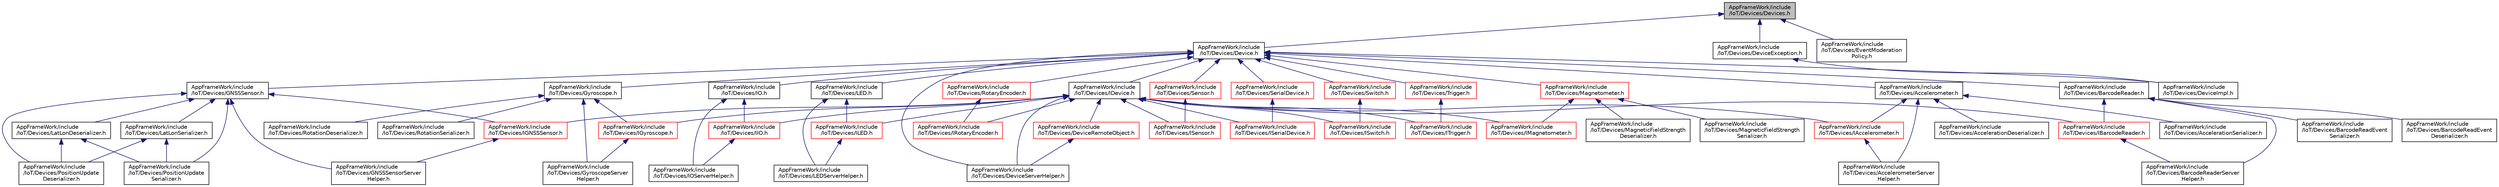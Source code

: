 digraph "AppFrameWork/include/IoT/Devices/Devices.h"
{
 // LATEX_PDF_SIZE
  edge [fontname="Helvetica",fontsize="10",labelfontname="Helvetica",labelfontsize="10"];
  node [fontname="Helvetica",fontsize="10",shape=record];
  Node1 [label="AppFrameWork/include\l/IoT/Devices/Devices.h",height=0.2,width=0.4,color="black", fillcolor="grey75", style="filled", fontcolor="black",tooltip=" "];
  Node1 -> Node2 [dir="back",color="midnightblue",fontsize="10",style="solid"];
  Node2 [label="AppFrameWork/include\l/IoT/Devices/Device.h",height=0.2,width=0.4,color="black", fillcolor="white", style="filled",URL="$Device_8h.html",tooltip=" "];
  Node2 -> Node3 [dir="back",color="midnightblue",fontsize="10",style="solid"];
  Node3 [label="AppFrameWork/include\l/IoT/Devices/Accelerometer.h",height=0.2,width=0.4,color="black", fillcolor="white", style="filled",URL="$Accelerometer_8h.html",tooltip=" "];
  Node3 -> Node4 [dir="back",color="midnightblue",fontsize="10",style="solid"];
  Node4 [label="AppFrameWork/include\l/IoT/Devices/AccelerationDeserializer.h",height=0.2,width=0.4,color="black", fillcolor="white", style="filled",URL="$AccelerationDeserializer_8h.html",tooltip=" "];
  Node3 -> Node5 [dir="back",color="midnightblue",fontsize="10",style="solid"];
  Node5 [label="AppFrameWork/include\l/IoT/Devices/AccelerationSerializer.h",height=0.2,width=0.4,color="black", fillcolor="white", style="filled",URL="$AccelerationSerializer_8h.html",tooltip=" "];
  Node3 -> Node6 [dir="back",color="midnightblue",fontsize="10",style="solid"];
  Node6 [label="AppFrameWork/include\l/IoT/Devices/AccelerometerServer\lHelper.h",height=0.2,width=0.4,color="black", fillcolor="white", style="filled",URL="$AccelerometerServerHelper_8h.html",tooltip=" "];
  Node3 -> Node7 [dir="back",color="midnightblue",fontsize="10",style="solid"];
  Node7 [label="AppFrameWork/include\l/IoT/Devices/IAccelerometer.h",height=0.2,width=0.4,color="red", fillcolor="white", style="filled",URL="$IAccelerometer_8h.html",tooltip=" "];
  Node7 -> Node6 [dir="back",color="midnightblue",fontsize="10",style="solid"];
  Node2 -> Node11 [dir="back",color="midnightblue",fontsize="10",style="solid"];
  Node11 [label="AppFrameWork/include\l/IoT/Devices/BarcodeReader.h",height=0.2,width=0.4,color="black", fillcolor="white", style="filled",URL="$BarcodeReader_8h.html",tooltip=" "];
  Node11 -> Node12 [dir="back",color="midnightblue",fontsize="10",style="solid"];
  Node12 [label="AppFrameWork/include\l/IoT/Devices/BarcodeReaderServer\lHelper.h",height=0.2,width=0.4,color="black", fillcolor="white", style="filled",URL="$BarcodeReaderServerHelper_8h.html",tooltip=" "];
  Node11 -> Node13 [dir="back",color="midnightblue",fontsize="10",style="solid"];
  Node13 [label="AppFrameWork/include\l/IoT/Devices/BarcodeReadEvent\lDeserializer.h",height=0.2,width=0.4,color="black", fillcolor="white", style="filled",URL="$BarcodeReadEventDeserializer_8h.html",tooltip=" "];
  Node11 -> Node14 [dir="back",color="midnightblue",fontsize="10",style="solid"];
  Node14 [label="AppFrameWork/include\l/IoT/Devices/BarcodeReadEvent\lSerializer.h",height=0.2,width=0.4,color="black", fillcolor="white", style="filled",URL="$BarcodeReadEventSerializer_8h.html",tooltip=" "];
  Node11 -> Node15 [dir="back",color="midnightblue",fontsize="10",style="solid"];
  Node15 [label="AppFrameWork/include\l/IoT/Devices/IBarcodeReader.h",height=0.2,width=0.4,color="red", fillcolor="white", style="filled",URL="$IBarcodeReader_8h.html",tooltip=" "];
  Node15 -> Node12 [dir="back",color="midnightblue",fontsize="10",style="solid"];
  Node2 -> Node19 [dir="back",color="midnightblue",fontsize="10",style="solid"];
  Node19 [label="AppFrameWork/include\l/IoT/Devices/DeviceImpl.h",height=0.2,width=0.4,color="black", fillcolor="white", style="filled",URL="$DeviceImpl_8h.html",tooltip=" "];
  Node2 -> Node20 [dir="back",color="midnightblue",fontsize="10",style="solid"];
  Node20 [label="AppFrameWork/include\l/IoT/Devices/DeviceServerHelper.h",height=0.2,width=0.4,color="black", fillcolor="white", style="filled",URL="$DeviceServerHelper_8h.html",tooltip=" "];
  Node2 -> Node21 [dir="back",color="midnightblue",fontsize="10",style="solid"];
  Node21 [label="AppFrameWork/include\l/IoT/Devices/GNSSSensor.h",height=0.2,width=0.4,color="black", fillcolor="white", style="filled",URL="$GNSSSensor_8h.html",tooltip=" "];
  Node21 -> Node22 [dir="back",color="midnightblue",fontsize="10",style="solid"];
  Node22 [label="AppFrameWork/include\l/IoT/Devices/GNSSSensorServer\lHelper.h",height=0.2,width=0.4,color="black", fillcolor="white", style="filled",URL="$GNSSSensorServerHelper_8h.html",tooltip=" "];
  Node21 -> Node23 [dir="back",color="midnightblue",fontsize="10",style="solid"];
  Node23 [label="AppFrameWork/include\l/IoT/Devices/IGNSSSensor.h",height=0.2,width=0.4,color="red", fillcolor="white", style="filled",URL="$IGNSSSensor_8h.html",tooltip=" "];
  Node23 -> Node22 [dir="back",color="midnightblue",fontsize="10",style="solid"];
  Node21 -> Node27 [dir="back",color="midnightblue",fontsize="10",style="solid"];
  Node27 [label="AppFrameWork/include\l/IoT/Devices/LatLonDeserializer.h",height=0.2,width=0.4,color="black", fillcolor="white", style="filled",URL="$LatLonDeserializer_8h.html",tooltip=" "];
  Node27 -> Node28 [dir="back",color="midnightblue",fontsize="10",style="solid"];
  Node28 [label="AppFrameWork/include\l/IoT/Devices/PositionUpdate\lDeserializer.h",height=0.2,width=0.4,color="black", fillcolor="white", style="filled",URL="$PositionUpdateDeserializer_8h.html",tooltip=" "];
  Node27 -> Node29 [dir="back",color="midnightblue",fontsize="10",style="solid"];
  Node29 [label="AppFrameWork/include\l/IoT/Devices/PositionUpdate\lSerializer.h",height=0.2,width=0.4,color="black", fillcolor="white", style="filled",URL="$PositionUpdateSerializer_8h.html",tooltip=" "];
  Node21 -> Node30 [dir="back",color="midnightblue",fontsize="10",style="solid"];
  Node30 [label="AppFrameWork/include\l/IoT/Devices/LatLonSerializer.h",height=0.2,width=0.4,color="black", fillcolor="white", style="filled",URL="$LatLonSerializer_8h.html",tooltip=" "];
  Node30 -> Node28 [dir="back",color="midnightblue",fontsize="10",style="solid"];
  Node30 -> Node29 [dir="back",color="midnightblue",fontsize="10",style="solid"];
  Node21 -> Node28 [dir="back",color="midnightblue",fontsize="10",style="solid"];
  Node21 -> Node29 [dir="back",color="midnightblue",fontsize="10",style="solid"];
  Node2 -> Node31 [dir="back",color="midnightblue",fontsize="10",style="solid"];
  Node31 [label="AppFrameWork/include\l/IoT/Devices/Gyroscope.h",height=0.2,width=0.4,color="black", fillcolor="white", style="filled",URL="$Gyroscope_8h.html",tooltip=" "];
  Node31 -> Node32 [dir="back",color="midnightblue",fontsize="10",style="solid"];
  Node32 [label="AppFrameWork/include\l/IoT/Devices/GyroscopeServer\lHelper.h",height=0.2,width=0.4,color="black", fillcolor="white", style="filled",URL="$GyroscopeServerHelper_8h.html",tooltip=" "];
  Node31 -> Node33 [dir="back",color="midnightblue",fontsize="10",style="solid"];
  Node33 [label="AppFrameWork/include\l/IoT/Devices/IGyroscope.h",height=0.2,width=0.4,color="red", fillcolor="white", style="filled",URL="$IGyroscope_8h.html",tooltip=" "];
  Node33 -> Node32 [dir="back",color="midnightblue",fontsize="10",style="solid"];
  Node31 -> Node37 [dir="back",color="midnightblue",fontsize="10",style="solid"];
  Node37 [label="AppFrameWork/include\l/IoT/Devices/RotationDeserializer.h",height=0.2,width=0.4,color="black", fillcolor="white", style="filled",URL="$RotationDeserializer_8h.html",tooltip=" "];
  Node31 -> Node38 [dir="back",color="midnightblue",fontsize="10",style="solid"];
  Node38 [label="AppFrameWork/include\l/IoT/Devices/RotationSerializer.h",height=0.2,width=0.4,color="black", fillcolor="white", style="filled",URL="$RotationSerializer_8h.html",tooltip=" "];
  Node2 -> Node39 [dir="back",color="midnightblue",fontsize="10",style="solid"];
  Node39 [label="AppFrameWork/include\l/IoT/Devices/IDevice.h",height=0.2,width=0.4,color="black", fillcolor="white", style="filled",URL="$IDevice_8h.html",tooltip=" "];
  Node39 -> Node40 [dir="back",color="midnightblue",fontsize="10",style="solid"];
  Node40 [label="AppFrameWork/include\l/IoT/Devices/DeviceRemoteObject.h",height=0.2,width=0.4,color="red", fillcolor="white", style="filled",URL="$DeviceRemoteObject_8h.html",tooltip=" "];
  Node40 -> Node20 [dir="back",color="midnightblue",fontsize="10",style="solid"];
  Node39 -> Node20 [dir="back",color="midnightblue",fontsize="10",style="solid"];
  Node39 -> Node7 [dir="back",color="midnightblue",fontsize="10",style="solid"];
  Node39 -> Node15 [dir="back",color="midnightblue",fontsize="10",style="solid"];
  Node39 -> Node23 [dir="back",color="midnightblue",fontsize="10",style="solid"];
  Node39 -> Node33 [dir="back",color="midnightblue",fontsize="10",style="solid"];
  Node39 -> Node42 [dir="back",color="midnightblue",fontsize="10",style="solid"];
  Node42 [label="AppFrameWork/include\l/IoT/Devices/IIO.h",height=0.2,width=0.4,color="red", fillcolor="white", style="filled",URL="$IIO_8h.html",tooltip=" "];
  Node42 -> Node45 [dir="back",color="midnightblue",fontsize="10",style="solid"];
  Node45 [label="AppFrameWork/include\l/IoT/Devices/IOServerHelper.h",height=0.2,width=0.4,color="black", fillcolor="white", style="filled",URL="$IOServerHelper_8h.html",tooltip=" "];
  Node39 -> Node47 [dir="back",color="midnightblue",fontsize="10",style="solid"];
  Node47 [label="AppFrameWork/include\l/IoT/Devices/ILED.h",height=0.2,width=0.4,color="red", fillcolor="white", style="filled",URL="$ILED_8h.html",tooltip=" "];
  Node47 -> Node49 [dir="back",color="midnightblue",fontsize="10",style="solid"];
  Node49 [label="AppFrameWork/include\l/IoT/Devices/LEDServerHelper.h",height=0.2,width=0.4,color="black", fillcolor="white", style="filled",URL="$LEDServerHelper_8h.html",tooltip=" "];
  Node39 -> Node51 [dir="back",color="midnightblue",fontsize="10",style="solid"];
  Node51 [label="AppFrameWork/include\l/IoT/Devices/IMagnetometer.h",height=0.2,width=0.4,color="red", fillcolor="white", style="filled",URL="$IMagnetometer_8h.html",tooltip=" "];
  Node39 -> Node56 [dir="back",color="midnightblue",fontsize="10",style="solid"];
  Node56 [label="AppFrameWork/include\l/IoT/Devices/IRotaryEncoder.h",height=0.2,width=0.4,color="red", fillcolor="white", style="filled",URL="$IRotaryEncoder_8h.html",tooltip=" "];
  Node39 -> Node61 [dir="back",color="midnightblue",fontsize="10",style="solid"];
  Node61 [label="AppFrameWork/include\l/IoT/Devices/ISensor.h",height=0.2,width=0.4,color="red", fillcolor="white", style="filled",URL="$ISensor_8h.html",tooltip=" "];
  Node39 -> Node66 [dir="back",color="midnightblue",fontsize="10",style="solid"];
  Node66 [label="AppFrameWork/include\l/IoT/Devices/ISerialDevice.h",height=0.2,width=0.4,color="red", fillcolor="white", style="filled",URL="$ISerialDevice_8h.html",tooltip=" "];
  Node39 -> Node71 [dir="back",color="midnightblue",fontsize="10",style="solid"];
  Node71 [label="AppFrameWork/include\l/IoT/Devices/ISwitch.h",height=0.2,width=0.4,color="red", fillcolor="white", style="filled",URL="$ISwitch_8h.html",tooltip=" "];
  Node39 -> Node76 [dir="back",color="midnightblue",fontsize="10",style="solid"];
  Node76 [label="AppFrameWork/include\l/IoT/Devices/ITrigger.h",height=0.2,width=0.4,color="red", fillcolor="white", style="filled",URL="$ITrigger_8h.html",tooltip=" "];
  Node2 -> Node81 [dir="back",color="midnightblue",fontsize="10",style="solid"];
  Node81 [label="AppFrameWork/include\l/IoT/Devices/IO.h",height=0.2,width=0.4,color="black", fillcolor="white", style="filled",URL="$IO_8h.html",tooltip=" "];
  Node81 -> Node42 [dir="back",color="midnightblue",fontsize="10",style="solid"];
  Node81 -> Node45 [dir="back",color="midnightblue",fontsize="10",style="solid"];
  Node2 -> Node82 [dir="back",color="midnightblue",fontsize="10",style="solid"];
  Node82 [label="AppFrameWork/include\l/IoT/Devices/LED.h",height=0.2,width=0.4,color="black", fillcolor="white", style="filled",URL="$LED_8h.html",tooltip=" "];
  Node82 -> Node47 [dir="back",color="midnightblue",fontsize="10",style="solid"];
  Node82 -> Node49 [dir="back",color="midnightblue",fontsize="10",style="solid"];
  Node2 -> Node83 [dir="back",color="midnightblue",fontsize="10",style="solid"];
  Node83 [label="AppFrameWork/include\l/IoT/Devices/Magnetometer.h",height=0.2,width=0.4,color="red", fillcolor="white", style="filled",URL="$Magnetometer_8h.html",tooltip=" "];
  Node83 -> Node51 [dir="back",color="midnightblue",fontsize="10",style="solid"];
  Node83 -> Node84 [dir="back",color="midnightblue",fontsize="10",style="solid"];
  Node84 [label="AppFrameWork/include\l/IoT/Devices/MagneticFieldStrength\lDeserializer.h",height=0.2,width=0.4,color="black", fillcolor="white", style="filled",URL="$MagneticFieldStrengthDeserializer_8h.html",tooltip=" "];
  Node83 -> Node85 [dir="back",color="midnightblue",fontsize="10",style="solid"];
  Node85 [label="AppFrameWork/include\l/IoT/Devices/MagneticFieldStrength\lSerializer.h",height=0.2,width=0.4,color="black", fillcolor="white", style="filled",URL="$MagneticFieldStrengthSerializer_8h.html",tooltip=" "];
  Node2 -> Node86 [dir="back",color="midnightblue",fontsize="10",style="solid"];
  Node86 [label="AppFrameWork/include\l/IoT/Devices/RotaryEncoder.h",height=0.2,width=0.4,color="red", fillcolor="white", style="filled",URL="$RotaryEncoder_8h.html",tooltip=" "];
  Node86 -> Node56 [dir="back",color="midnightblue",fontsize="10",style="solid"];
  Node2 -> Node87 [dir="back",color="midnightblue",fontsize="10",style="solid"];
  Node87 [label="AppFrameWork/include\l/IoT/Devices/Sensor.h",height=0.2,width=0.4,color="red", fillcolor="white", style="filled",URL="$Sensor_8h.html",tooltip=" "];
  Node87 -> Node61 [dir="back",color="midnightblue",fontsize="10",style="solid"];
  Node2 -> Node88 [dir="back",color="midnightblue",fontsize="10",style="solid"];
  Node88 [label="AppFrameWork/include\l/IoT/Devices/SerialDevice.h",height=0.2,width=0.4,color="red", fillcolor="white", style="filled",URL="$SerialDevice_8h.html",tooltip=" "];
  Node88 -> Node66 [dir="back",color="midnightblue",fontsize="10",style="solid"];
  Node2 -> Node89 [dir="back",color="midnightblue",fontsize="10",style="solid"];
  Node89 [label="AppFrameWork/include\l/IoT/Devices/Switch.h",height=0.2,width=0.4,color="red", fillcolor="white", style="filled",URL="$Switch_8h.html",tooltip=" "];
  Node89 -> Node71 [dir="back",color="midnightblue",fontsize="10",style="solid"];
  Node2 -> Node90 [dir="back",color="midnightblue",fontsize="10",style="solid"];
  Node90 [label="AppFrameWork/include\l/IoT/Devices/Trigger.h",height=0.2,width=0.4,color="red", fillcolor="white", style="filled",URL="$Trigger_8h.html",tooltip=" "];
  Node90 -> Node76 [dir="back",color="midnightblue",fontsize="10",style="solid"];
  Node1 -> Node91 [dir="back",color="midnightblue",fontsize="10",style="solid"];
  Node91 [label="AppFrameWork/include\l/IoT/Devices/DeviceException.h",height=0.2,width=0.4,color="black", fillcolor="white", style="filled",URL="$DeviceException_8h.html",tooltip=" "];
  Node91 -> Node19 [dir="back",color="midnightblue",fontsize="10",style="solid"];
  Node1 -> Node92 [dir="back",color="midnightblue",fontsize="10",style="solid"];
  Node92 [label="AppFrameWork/include\l/IoT/Devices/EventModeration\lPolicy.h",height=0.2,width=0.4,color="black", fillcolor="white", style="filled",URL="$EventModerationPolicy_8h.html",tooltip=" "];
}
